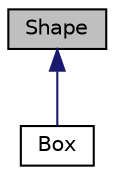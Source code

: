 digraph "Shape"
{
  edge [fontname="Helvetica",fontsize="10",labelfontname="Helvetica",labelfontsize="10"];
  node [fontname="Helvetica",fontsize="10",shape=record];
  Node0 [label="Shape",height=0.2,width=0.4,color="black", fillcolor="grey75", style="filled", fontcolor="black"];
  Node0 -> Node1 [dir="back",color="midnightblue",fontsize="10",style="solid",fontname="Helvetica"];
  Node1 [label="Box",height=0.2,width=0.4,color="black", fillcolor="white", style="filled",URL="$class_box.html",tooltip="The Box class holds position and color data for a multicolored rectangle. It also has facilities for ..."];
}
